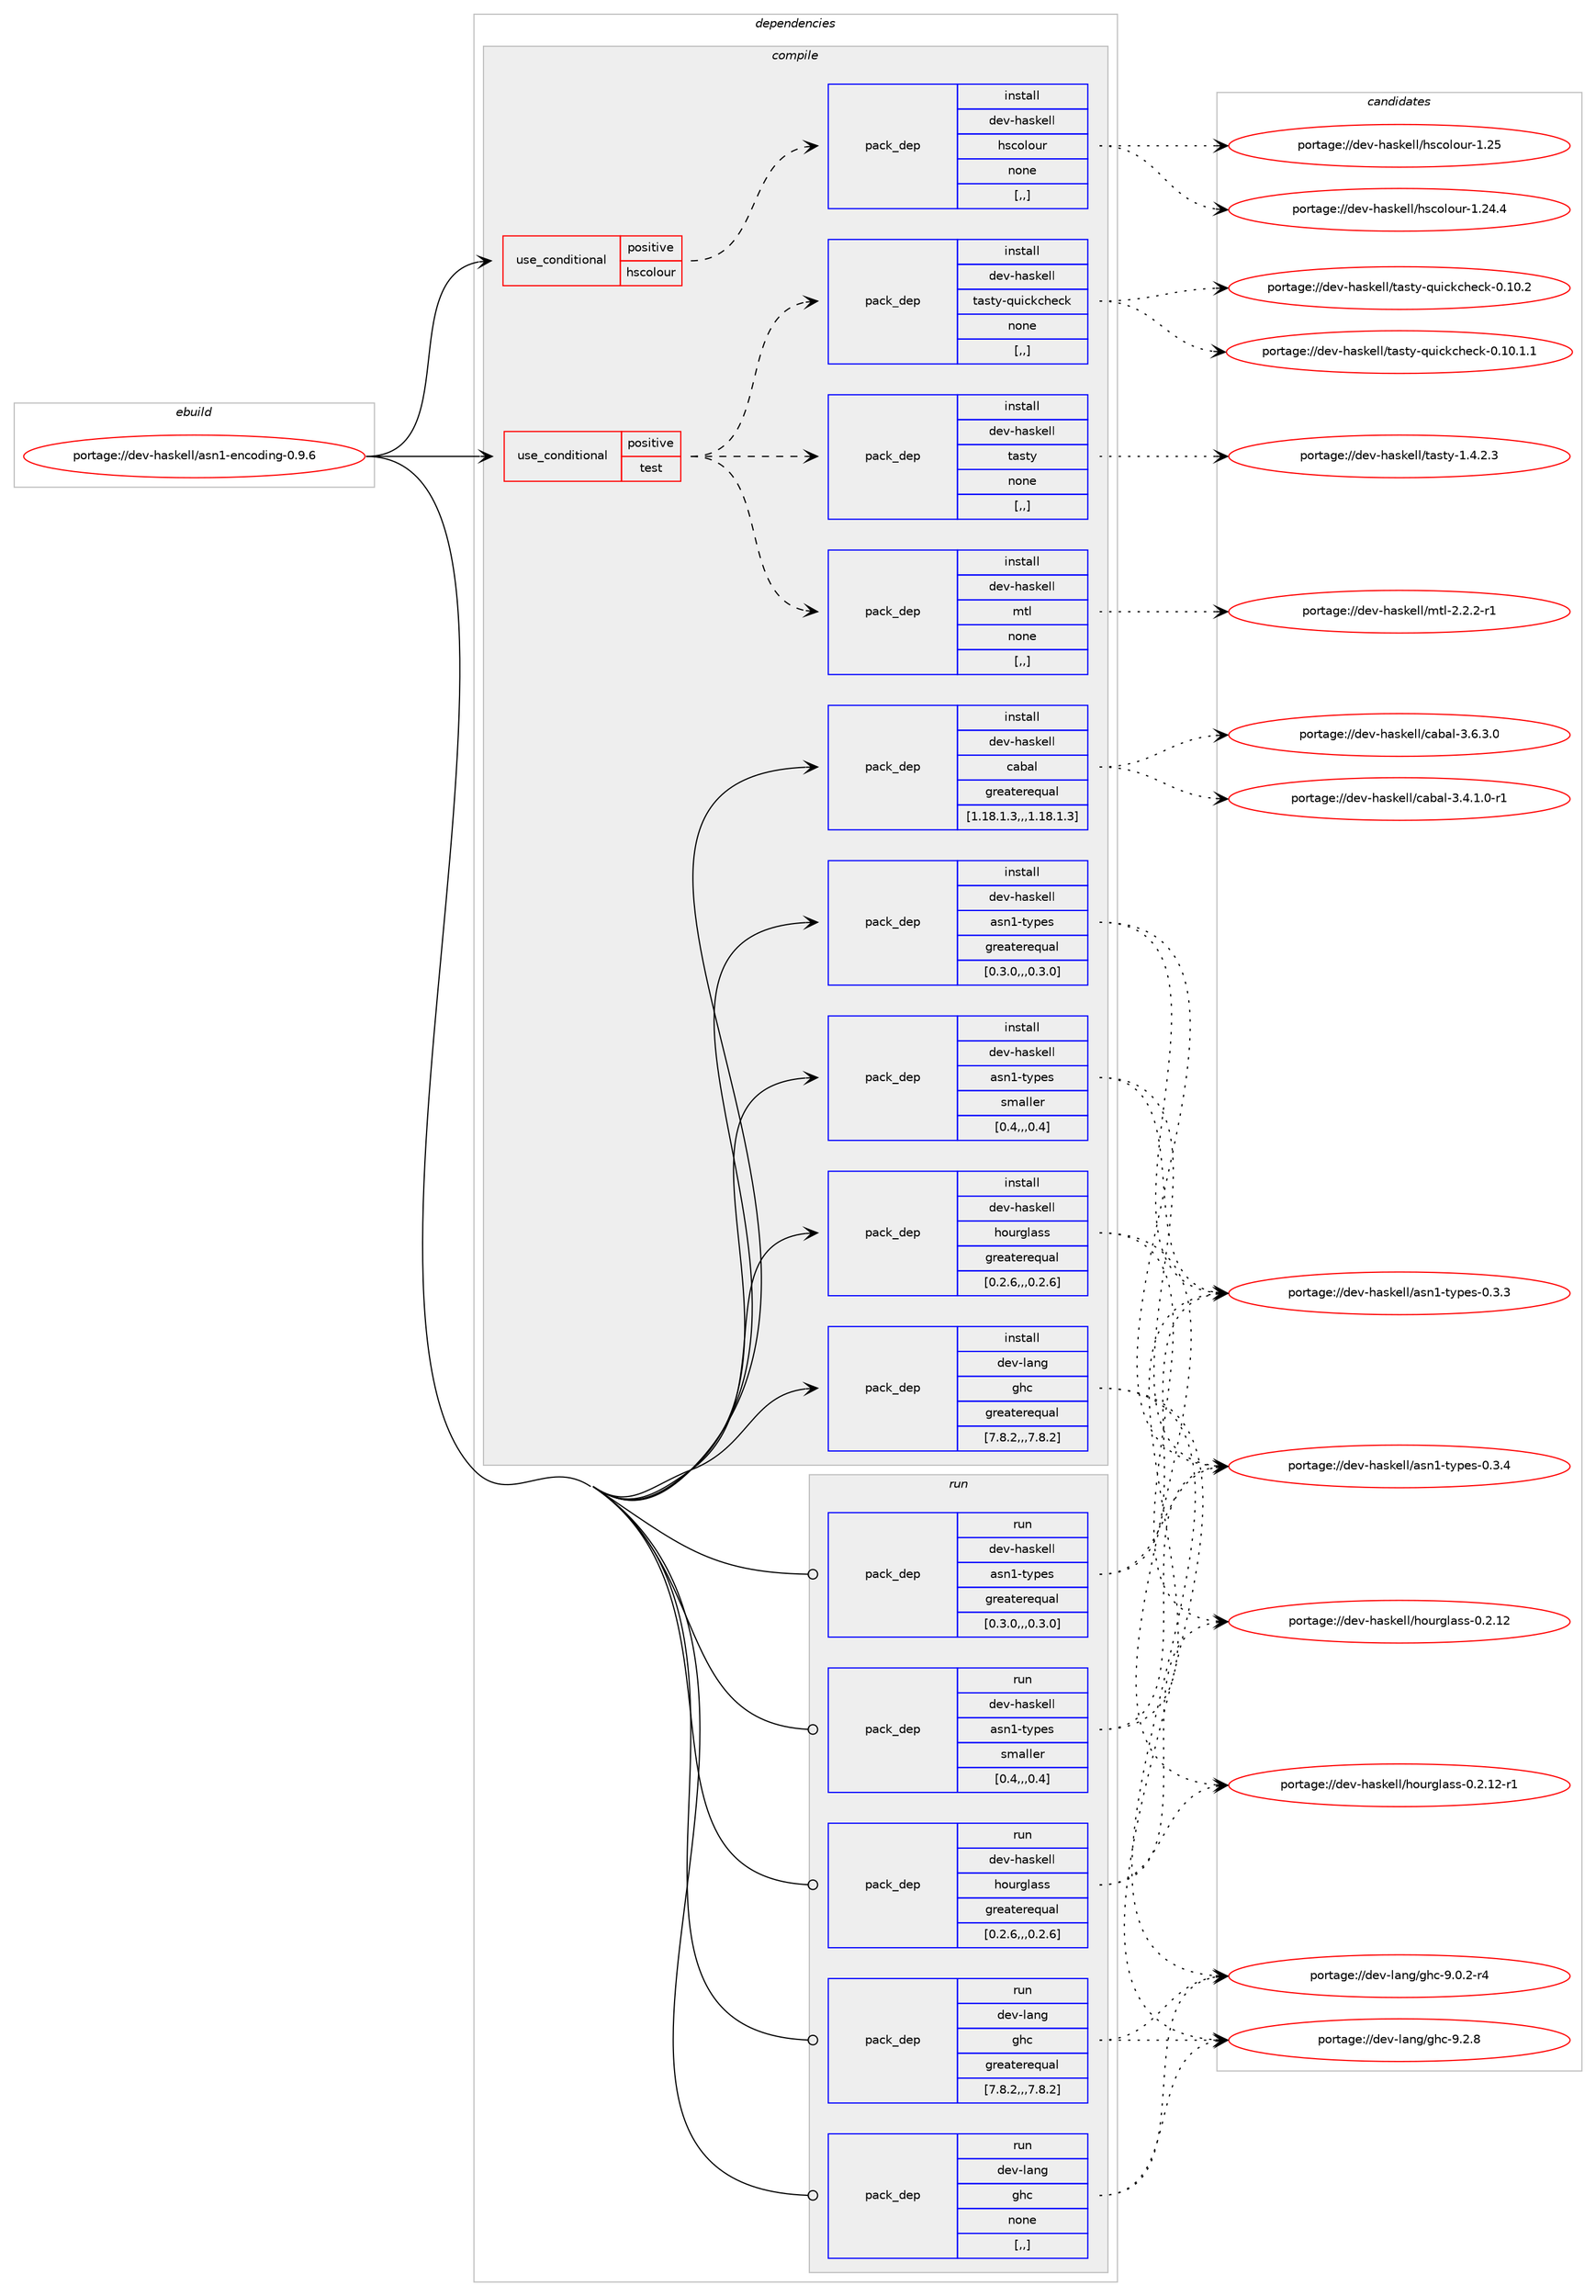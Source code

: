 digraph prolog {

# *************
# Graph options
# *************

newrank=true;
concentrate=true;
compound=true;
graph [rankdir=LR,fontname=Helvetica,fontsize=10,ranksep=1.5];#, ranksep=2.5, nodesep=0.2];
edge  [arrowhead=vee];
node  [fontname=Helvetica,fontsize=10];

# **********
# The ebuild
# **********

subgraph cluster_leftcol {
color=gray;
label=<<i>ebuild</i>>;
id [label="portage://dev-haskell/asn1-encoding-0.9.6", color=red, width=4, href="../dev-haskell/asn1-encoding-0.9.6.svg"];
}

# ****************
# The dependencies
# ****************

subgraph cluster_midcol {
color=gray;
label=<<i>dependencies</i>>;
subgraph cluster_compile {
fillcolor="#eeeeee";
style=filled;
label=<<i>compile</i>>;
subgraph cond20059 {
dependency76803 [label=<<TABLE BORDER="0" CELLBORDER="1" CELLSPACING="0" CELLPADDING="4"><TR><TD ROWSPAN="3" CELLPADDING="10">use_conditional</TD></TR><TR><TD>positive</TD></TR><TR><TD>hscolour</TD></TR></TABLE>>, shape=none, color=red];
subgraph pack55784 {
dependency76804 [label=<<TABLE BORDER="0" CELLBORDER="1" CELLSPACING="0" CELLPADDING="4" WIDTH="220"><TR><TD ROWSPAN="6" CELLPADDING="30">pack_dep</TD></TR><TR><TD WIDTH="110">install</TD></TR><TR><TD>dev-haskell</TD></TR><TR><TD>hscolour</TD></TR><TR><TD>none</TD></TR><TR><TD>[,,]</TD></TR></TABLE>>, shape=none, color=blue];
}
dependency76803:e -> dependency76804:w [weight=20,style="dashed",arrowhead="vee"];
}
id:e -> dependency76803:w [weight=20,style="solid",arrowhead="vee"];
subgraph cond20060 {
dependency76805 [label=<<TABLE BORDER="0" CELLBORDER="1" CELLSPACING="0" CELLPADDING="4"><TR><TD ROWSPAN="3" CELLPADDING="10">use_conditional</TD></TR><TR><TD>positive</TD></TR><TR><TD>test</TD></TR></TABLE>>, shape=none, color=red];
subgraph pack55785 {
dependency76806 [label=<<TABLE BORDER="0" CELLBORDER="1" CELLSPACING="0" CELLPADDING="4" WIDTH="220"><TR><TD ROWSPAN="6" CELLPADDING="30">pack_dep</TD></TR><TR><TD WIDTH="110">install</TD></TR><TR><TD>dev-haskell</TD></TR><TR><TD>mtl</TD></TR><TR><TD>none</TD></TR><TR><TD>[,,]</TD></TR></TABLE>>, shape=none, color=blue];
}
dependency76805:e -> dependency76806:w [weight=20,style="dashed",arrowhead="vee"];
subgraph pack55786 {
dependency76807 [label=<<TABLE BORDER="0" CELLBORDER="1" CELLSPACING="0" CELLPADDING="4" WIDTH="220"><TR><TD ROWSPAN="6" CELLPADDING="30">pack_dep</TD></TR><TR><TD WIDTH="110">install</TD></TR><TR><TD>dev-haskell</TD></TR><TR><TD>tasty</TD></TR><TR><TD>none</TD></TR><TR><TD>[,,]</TD></TR></TABLE>>, shape=none, color=blue];
}
dependency76805:e -> dependency76807:w [weight=20,style="dashed",arrowhead="vee"];
subgraph pack55787 {
dependency76808 [label=<<TABLE BORDER="0" CELLBORDER="1" CELLSPACING="0" CELLPADDING="4" WIDTH="220"><TR><TD ROWSPAN="6" CELLPADDING="30">pack_dep</TD></TR><TR><TD WIDTH="110">install</TD></TR><TR><TD>dev-haskell</TD></TR><TR><TD>tasty-quickcheck</TD></TR><TR><TD>none</TD></TR><TR><TD>[,,]</TD></TR></TABLE>>, shape=none, color=blue];
}
dependency76805:e -> dependency76808:w [weight=20,style="dashed",arrowhead="vee"];
}
id:e -> dependency76805:w [weight=20,style="solid",arrowhead="vee"];
subgraph pack55788 {
dependency76809 [label=<<TABLE BORDER="0" CELLBORDER="1" CELLSPACING="0" CELLPADDING="4" WIDTH="220"><TR><TD ROWSPAN="6" CELLPADDING="30">pack_dep</TD></TR><TR><TD WIDTH="110">install</TD></TR><TR><TD>dev-haskell</TD></TR><TR><TD>asn1-types</TD></TR><TR><TD>greaterequal</TD></TR><TR><TD>[0.3.0,,,0.3.0]</TD></TR></TABLE>>, shape=none, color=blue];
}
id:e -> dependency76809:w [weight=20,style="solid",arrowhead="vee"];
subgraph pack55789 {
dependency76810 [label=<<TABLE BORDER="0" CELLBORDER="1" CELLSPACING="0" CELLPADDING="4" WIDTH="220"><TR><TD ROWSPAN="6" CELLPADDING="30">pack_dep</TD></TR><TR><TD WIDTH="110">install</TD></TR><TR><TD>dev-haskell</TD></TR><TR><TD>asn1-types</TD></TR><TR><TD>smaller</TD></TR><TR><TD>[0.4,,,0.4]</TD></TR></TABLE>>, shape=none, color=blue];
}
id:e -> dependency76810:w [weight=20,style="solid",arrowhead="vee"];
subgraph pack55790 {
dependency76811 [label=<<TABLE BORDER="0" CELLBORDER="1" CELLSPACING="0" CELLPADDING="4" WIDTH="220"><TR><TD ROWSPAN="6" CELLPADDING="30">pack_dep</TD></TR><TR><TD WIDTH="110">install</TD></TR><TR><TD>dev-haskell</TD></TR><TR><TD>cabal</TD></TR><TR><TD>greaterequal</TD></TR><TR><TD>[1.18.1.3,,,1.18.1.3]</TD></TR></TABLE>>, shape=none, color=blue];
}
id:e -> dependency76811:w [weight=20,style="solid",arrowhead="vee"];
subgraph pack55791 {
dependency76812 [label=<<TABLE BORDER="0" CELLBORDER="1" CELLSPACING="0" CELLPADDING="4" WIDTH="220"><TR><TD ROWSPAN="6" CELLPADDING="30">pack_dep</TD></TR><TR><TD WIDTH="110">install</TD></TR><TR><TD>dev-haskell</TD></TR><TR><TD>hourglass</TD></TR><TR><TD>greaterequal</TD></TR><TR><TD>[0.2.6,,,0.2.6]</TD></TR></TABLE>>, shape=none, color=blue];
}
id:e -> dependency76812:w [weight=20,style="solid",arrowhead="vee"];
subgraph pack55792 {
dependency76813 [label=<<TABLE BORDER="0" CELLBORDER="1" CELLSPACING="0" CELLPADDING="4" WIDTH="220"><TR><TD ROWSPAN="6" CELLPADDING="30">pack_dep</TD></TR><TR><TD WIDTH="110">install</TD></TR><TR><TD>dev-lang</TD></TR><TR><TD>ghc</TD></TR><TR><TD>greaterequal</TD></TR><TR><TD>[7.8.2,,,7.8.2]</TD></TR></TABLE>>, shape=none, color=blue];
}
id:e -> dependency76813:w [weight=20,style="solid",arrowhead="vee"];
}
subgraph cluster_compileandrun {
fillcolor="#eeeeee";
style=filled;
label=<<i>compile and run</i>>;
}
subgraph cluster_run {
fillcolor="#eeeeee";
style=filled;
label=<<i>run</i>>;
subgraph pack55793 {
dependency76814 [label=<<TABLE BORDER="0" CELLBORDER="1" CELLSPACING="0" CELLPADDING="4" WIDTH="220"><TR><TD ROWSPAN="6" CELLPADDING="30">pack_dep</TD></TR><TR><TD WIDTH="110">run</TD></TR><TR><TD>dev-haskell</TD></TR><TR><TD>asn1-types</TD></TR><TR><TD>greaterequal</TD></TR><TR><TD>[0.3.0,,,0.3.0]</TD></TR></TABLE>>, shape=none, color=blue];
}
id:e -> dependency76814:w [weight=20,style="solid",arrowhead="odot"];
subgraph pack55794 {
dependency76815 [label=<<TABLE BORDER="0" CELLBORDER="1" CELLSPACING="0" CELLPADDING="4" WIDTH="220"><TR><TD ROWSPAN="6" CELLPADDING="30">pack_dep</TD></TR><TR><TD WIDTH="110">run</TD></TR><TR><TD>dev-haskell</TD></TR><TR><TD>asn1-types</TD></TR><TR><TD>smaller</TD></TR><TR><TD>[0.4,,,0.4]</TD></TR></TABLE>>, shape=none, color=blue];
}
id:e -> dependency76815:w [weight=20,style="solid",arrowhead="odot"];
subgraph pack55795 {
dependency76816 [label=<<TABLE BORDER="0" CELLBORDER="1" CELLSPACING="0" CELLPADDING="4" WIDTH="220"><TR><TD ROWSPAN="6" CELLPADDING="30">pack_dep</TD></TR><TR><TD WIDTH="110">run</TD></TR><TR><TD>dev-haskell</TD></TR><TR><TD>hourglass</TD></TR><TR><TD>greaterequal</TD></TR><TR><TD>[0.2.6,,,0.2.6]</TD></TR></TABLE>>, shape=none, color=blue];
}
id:e -> dependency76816:w [weight=20,style="solid",arrowhead="odot"];
subgraph pack55796 {
dependency76817 [label=<<TABLE BORDER="0" CELLBORDER="1" CELLSPACING="0" CELLPADDING="4" WIDTH="220"><TR><TD ROWSPAN="6" CELLPADDING="30">pack_dep</TD></TR><TR><TD WIDTH="110">run</TD></TR><TR><TD>dev-lang</TD></TR><TR><TD>ghc</TD></TR><TR><TD>greaterequal</TD></TR><TR><TD>[7.8.2,,,7.8.2]</TD></TR></TABLE>>, shape=none, color=blue];
}
id:e -> dependency76817:w [weight=20,style="solid",arrowhead="odot"];
subgraph pack55797 {
dependency76818 [label=<<TABLE BORDER="0" CELLBORDER="1" CELLSPACING="0" CELLPADDING="4" WIDTH="220"><TR><TD ROWSPAN="6" CELLPADDING="30">pack_dep</TD></TR><TR><TD WIDTH="110">run</TD></TR><TR><TD>dev-lang</TD></TR><TR><TD>ghc</TD></TR><TR><TD>none</TD></TR><TR><TD>[,,]</TD></TR></TABLE>>, shape=none, color=blue];
}
id:e -> dependency76818:w [weight=20,style="solid",arrowhead="odot"];
}
}

# **************
# The candidates
# **************

subgraph cluster_choices {
rank=same;
color=gray;
label=<<i>candidates</i>>;

subgraph choice55784 {
color=black;
nodesep=1;
choice100101118451049711510710110810847104115991111081111171144549465053 [label="portage://dev-haskell/hscolour-1.25", color=red, width=4,href="../dev-haskell/hscolour-1.25.svg"];
choice1001011184510497115107101108108471041159911110811111711445494650524652 [label="portage://dev-haskell/hscolour-1.24.4", color=red, width=4,href="../dev-haskell/hscolour-1.24.4.svg"];
dependency76804:e -> choice100101118451049711510710110810847104115991111081111171144549465053:w [style=dotted,weight="100"];
dependency76804:e -> choice1001011184510497115107101108108471041159911110811111711445494650524652:w [style=dotted,weight="100"];
}
subgraph choice55785 {
color=black;
nodesep=1;
choice1001011184510497115107101108108471091161084550465046504511449 [label="portage://dev-haskell/mtl-2.2.2-r1", color=red, width=4,href="../dev-haskell/mtl-2.2.2-r1.svg"];
dependency76806:e -> choice1001011184510497115107101108108471091161084550465046504511449:w [style=dotted,weight="100"];
}
subgraph choice55786 {
color=black;
nodesep=1;
choice100101118451049711510710110810847116971151161214549465246504651 [label="portage://dev-haskell/tasty-1.4.2.3", color=red, width=4,href="../dev-haskell/tasty-1.4.2.3.svg"];
dependency76807:e -> choice100101118451049711510710110810847116971151161214549465246504651:w [style=dotted,weight="100"];
}
subgraph choice55787 {
color=black;
nodesep=1;
choice100101118451049711510710110810847116971151161214511311710599107991041019910745484649484650 [label="portage://dev-haskell/tasty-quickcheck-0.10.2", color=red, width=4,href="../dev-haskell/tasty-quickcheck-0.10.2.svg"];
choice1001011184510497115107101108108471169711511612145113117105991079910410199107454846494846494649 [label="portage://dev-haskell/tasty-quickcheck-0.10.1.1", color=red, width=4,href="../dev-haskell/tasty-quickcheck-0.10.1.1.svg"];
dependency76808:e -> choice100101118451049711510710110810847116971151161214511311710599107991041019910745484649484650:w [style=dotted,weight="100"];
dependency76808:e -> choice1001011184510497115107101108108471169711511612145113117105991079910410199107454846494846494649:w [style=dotted,weight="100"];
}
subgraph choice55788 {
color=black;
nodesep=1;
choice100101118451049711510710110810847971151104945116121112101115454846514652 [label="portage://dev-haskell/asn1-types-0.3.4", color=red, width=4,href="../dev-haskell/asn1-types-0.3.4.svg"];
choice100101118451049711510710110810847971151104945116121112101115454846514651 [label="portage://dev-haskell/asn1-types-0.3.3", color=red, width=4,href="../dev-haskell/asn1-types-0.3.3.svg"];
dependency76809:e -> choice100101118451049711510710110810847971151104945116121112101115454846514652:w [style=dotted,weight="100"];
dependency76809:e -> choice100101118451049711510710110810847971151104945116121112101115454846514651:w [style=dotted,weight="100"];
}
subgraph choice55789 {
color=black;
nodesep=1;
choice100101118451049711510710110810847971151104945116121112101115454846514652 [label="portage://dev-haskell/asn1-types-0.3.4", color=red, width=4,href="../dev-haskell/asn1-types-0.3.4.svg"];
choice100101118451049711510710110810847971151104945116121112101115454846514651 [label="portage://dev-haskell/asn1-types-0.3.3", color=red, width=4,href="../dev-haskell/asn1-types-0.3.3.svg"];
dependency76810:e -> choice100101118451049711510710110810847971151104945116121112101115454846514652:w [style=dotted,weight="100"];
dependency76810:e -> choice100101118451049711510710110810847971151104945116121112101115454846514651:w [style=dotted,weight="100"];
}
subgraph choice55790 {
color=black;
nodesep=1;
choice100101118451049711510710110810847999798971084551465446514648 [label="portage://dev-haskell/cabal-3.6.3.0", color=red, width=4,href="../dev-haskell/cabal-3.6.3.0.svg"];
choice1001011184510497115107101108108479997989710845514652464946484511449 [label="portage://dev-haskell/cabal-3.4.1.0-r1", color=red, width=4,href="../dev-haskell/cabal-3.4.1.0-r1.svg"];
dependency76811:e -> choice100101118451049711510710110810847999798971084551465446514648:w [style=dotted,weight="100"];
dependency76811:e -> choice1001011184510497115107101108108479997989710845514652464946484511449:w [style=dotted,weight="100"];
}
subgraph choice55791 {
color=black;
nodesep=1;
choice10010111845104971151071011081084710411111711410310897115115454846504649504511449 [label="portage://dev-haskell/hourglass-0.2.12-r1", color=red, width=4,href="../dev-haskell/hourglass-0.2.12-r1.svg"];
choice1001011184510497115107101108108471041111171141031089711511545484650464950 [label="portage://dev-haskell/hourglass-0.2.12", color=red, width=4,href="../dev-haskell/hourglass-0.2.12.svg"];
dependency76812:e -> choice10010111845104971151071011081084710411111711410310897115115454846504649504511449:w [style=dotted,weight="100"];
dependency76812:e -> choice1001011184510497115107101108108471041111171141031089711511545484650464950:w [style=dotted,weight="100"];
}
subgraph choice55792 {
color=black;
nodesep=1;
choice10010111845108971101034710310499455746504656 [label="portage://dev-lang/ghc-9.2.8", color=red, width=4,href="../dev-lang/ghc-9.2.8.svg"];
choice100101118451089711010347103104994557464846504511452 [label="portage://dev-lang/ghc-9.0.2-r4", color=red, width=4,href="../dev-lang/ghc-9.0.2-r4.svg"];
dependency76813:e -> choice10010111845108971101034710310499455746504656:w [style=dotted,weight="100"];
dependency76813:e -> choice100101118451089711010347103104994557464846504511452:w [style=dotted,weight="100"];
}
subgraph choice55793 {
color=black;
nodesep=1;
choice100101118451049711510710110810847971151104945116121112101115454846514652 [label="portage://dev-haskell/asn1-types-0.3.4", color=red, width=4,href="../dev-haskell/asn1-types-0.3.4.svg"];
choice100101118451049711510710110810847971151104945116121112101115454846514651 [label="portage://dev-haskell/asn1-types-0.3.3", color=red, width=4,href="../dev-haskell/asn1-types-0.3.3.svg"];
dependency76814:e -> choice100101118451049711510710110810847971151104945116121112101115454846514652:w [style=dotted,weight="100"];
dependency76814:e -> choice100101118451049711510710110810847971151104945116121112101115454846514651:w [style=dotted,weight="100"];
}
subgraph choice55794 {
color=black;
nodesep=1;
choice100101118451049711510710110810847971151104945116121112101115454846514652 [label="portage://dev-haskell/asn1-types-0.3.4", color=red, width=4,href="../dev-haskell/asn1-types-0.3.4.svg"];
choice100101118451049711510710110810847971151104945116121112101115454846514651 [label="portage://dev-haskell/asn1-types-0.3.3", color=red, width=4,href="../dev-haskell/asn1-types-0.3.3.svg"];
dependency76815:e -> choice100101118451049711510710110810847971151104945116121112101115454846514652:w [style=dotted,weight="100"];
dependency76815:e -> choice100101118451049711510710110810847971151104945116121112101115454846514651:w [style=dotted,weight="100"];
}
subgraph choice55795 {
color=black;
nodesep=1;
choice10010111845104971151071011081084710411111711410310897115115454846504649504511449 [label="portage://dev-haskell/hourglass-0.2.12-r1", color=red, width=4,href="../dev-haskell/hourglass-0.2.12-r1.svg"];
choice1001011184510497115107101108108471041111171141031089711511545484650464950 [label="portage://dev-haskell/hourglass-0.2.12", color=red, width=4,href="../dev-haskell/hourglass-0.2.12.svg"];
dependency76816:e -> choice10010111845104971151071011081084710411111711410310897115115454846504649504511449:w [style=dotted,weight="100"];
dependency76816:e -> choice1001011184510497115107101108108471041111171141031089711511545484650464950:w [style=dotted,weight="100"];
}
subgraph choice55796 {
color=black;
nodesep=1;
choice10010111845108971101034710310499455746504656 [label="portage://dev-lang/ghc-9.2.8", color=red, width=4,href="../dev-lang/ghc-9.2.8.svg"];
choice100101118451089711010347103104994557464846504511452 [label="portage://dev-lang/ghc-9.0.2-r4", color=red, width=4,href="../dev-lang/ghc-9.0.2-r4.svg"];
dependency76817:e -> choice10010111845108971101034710310499455746504656:w [style=dotted,weight="100"];
dependency76817:e -> choice100101118451089711010347103104994557464846504511452:w [style=dotted,weight="100"];
}
subgraph choice55797 {
color=black;
nodesep=1;
choice10010111845108971101034710310499455746504656 [label="portage://dev-lang/ghc-9.2.8", color=red, width=4,href="../dev-lang/ghc-9.2.8.svg"];
choice100101118451089711010347103104994557464846504511452 [label="portage://dev-lang/ghc-9.0.2-r4", color=red, width=4,href="../dev-lang/ghc-9.0.2-r4.svg"];
dependency76818:e -> choice10010111845108971101034710310499455746504656:w [style=dotted,weight="100"];
dependency76818:e -> choice100101118451089711010347103104994557464846504511452:w [style=dotted,weight="100"];
}
}

}
